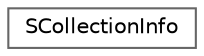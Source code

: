 digraph "Graphical Class Hierarchy"
{
 // INTERACTIVE_SVG=YES
 // LATEX_PDF_SIZE
  bgcolor="transparent";
  edge [fontname=Helvetica,fontsize=10,labelfontname=Helvetica,labelfontsize=10];
  node [fontname=Helvetica,fontsize=10,shape=box,height=0.2,width=0.4];
  rankdir="LR";
  Node0 [id="Node000000",label="SCollectionInfo",height=0.2,width=0.4,color="grey40", fillcolor="white", style="filled",URL="$d5/d16/structSCollectionInfo.html",tooltip="Struct to hold OutputType/Selection data for the outputs Data is stored in a map using the OutputName..."];
}
